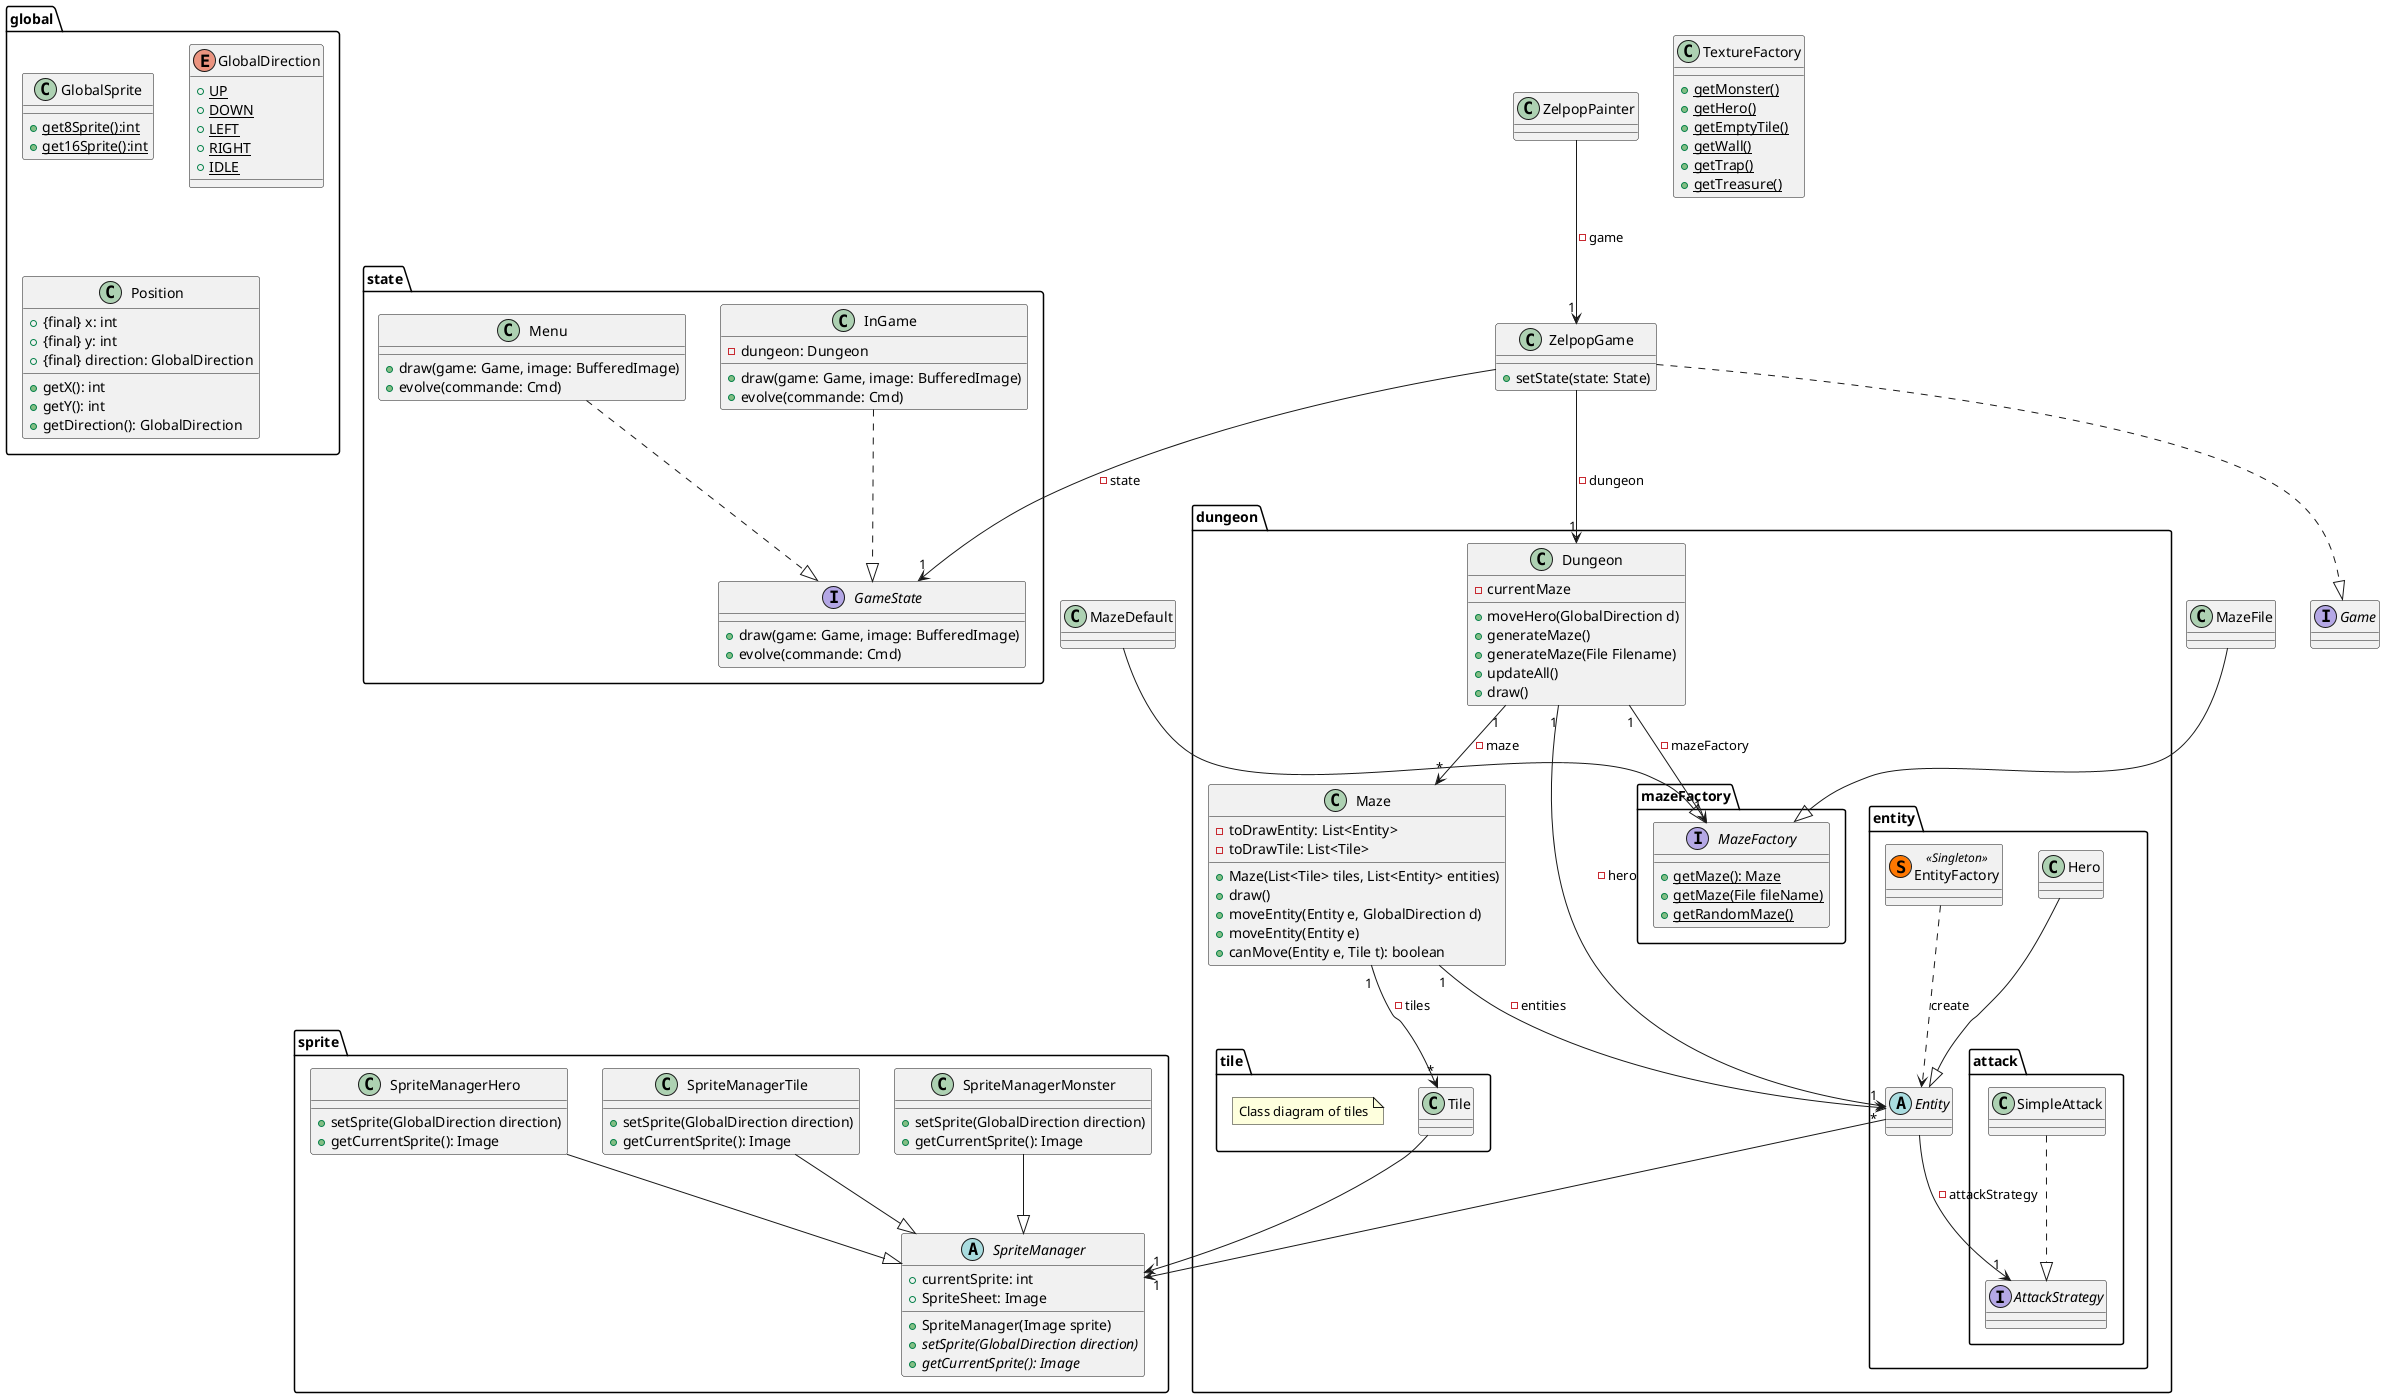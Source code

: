 @startuml

class ZelpopGame{
    + setState(state: State)
}

package state{
    interface GameState{
        + draw(game: Game, image: BufferedImage)
        + evolve(commande: Cmd)
    }

    class InGame{
        - dungeon: Dungeon

        + draw(game: Game, image: BufferedImage)
        + evolve(commande: Cmd)
    }

    class Menu{
        + draw(game: Game, image: BufferedImage)
        + evolve(commande: Cmd)
    }
}

InGame ..|> GameState
Menu ..|> GameState

ZelpopGame --> "1" GameState: - state

interface Game{

}

package dungeon{

    class Dungeon{
        - currentMaze
        + moveHero(GlobalDirection d)
        + generateMaze()
        + generateMaze(File Filename)
        + updateAll()
        + draw()
    }

    class Maze{
        - toDrawEntity: List<Entity>
        - toDrawTile: List<Tile>
        + Maze(List<Tile> tiles, List<Entity> entities)
        + draw()
        + moveEntity(Entity e, GlobalDirection d)
        + moveEntity(Entity e)
        + canMove(Entity e, Tile t): boolean
    }

    package tile{

        class Tile{

        }

        note "Class diagram of tiles" as N1

    }

    package entity{

        abstract Entity{

        }

        class Hero{

        }

        class EntityFactory << (S,#FF7700) Singleton >>{

        }

        package attack{

            interface AttackStrategy{
            }

            class SimpleAttack{
            }

        }

    }

    package mazeFactory{

        interface MazeFactory{
            + {static} getMaze(): Maze
            + {static} getMaze(File fileName)
            + {static} getRandomMaze()
        }

    }

}


class ZelpopPainter{

}

class TextureFactory{
    + {static}getMonster()
    + {static}getHero()
    + {static}getEmptyTile()
    + {static}getWall()
    + {static}getTrap()
    + {static}getTreasure()
}

package sprite{

    abstract SpriteManager{
        + currentSprite: int
        + SpriteSheet: Image
        + SpriteManager(Image sprite)
        + {abstract} setSprite(GlobalDirection direction)
        + {abstract} getCurrentSprite(): Image
    }

    class SpriteManagerHero{
        + setSprite(GlobalDirection direction)
        + getCurrentSprite(): Image
    }

    class SpriteManagerMonster{
        + setSprite(GlobalDirection direction)
        + getCurrentSprite(): Image
    }

    class SpriteManagerTile{
        + setSprite(GlobalDirection direction)
        + getCurrentSprite(): Image
    }

}

SpriteManagerHero --|> SpriteManager
SpriteManagerMonster --|> SpriteManager
SpriteManagerTile --|> SpriteManager

package global{

    class GlobalSprite{
        + {static} get8Sprite():int
        + {static} get16Sprite():int
    }

    enum GlobalDirection{
        + {static} UP
        + {static} DOWN
        + {static} LEFT
        + {static} RIGHT
        + {static} IDLE
    }

    class Position{
        + {final} x: int
        + {final} y: int
        + {final} direction: GlobalDirection
        + getX(): int
        + getY(): int
        + getDirection(): GlobalDirection
    }

}

MazeDefault --|> MazeFactory

Dungeon "1" --> "*" Maze: -maze
Dungeon "1" --> "1" MazeFactory: -mazeFactory

Maze "1" --> "*" Tile: -tiles
Maze "1" --> "*" Entity: -entities

EntityFactory ..> Entity : create

ZelpopGame ..|> Game
ZelpopGame --> "1" Dungeon: -dungeon

ZelpopPainter --> "1" ZelpopGame: - game

Hero --|> Entity

Dungeon "1" --> "1" Entity : -hero

MazeFile --|> MazeFactory

Tile --> "1" SpriteManager

Entity --> "1" SpriteManager
Entity --> "1" AttackStrategy: - attackStrategy

SimpleAttack ..|> AttackStrategy
@enduml